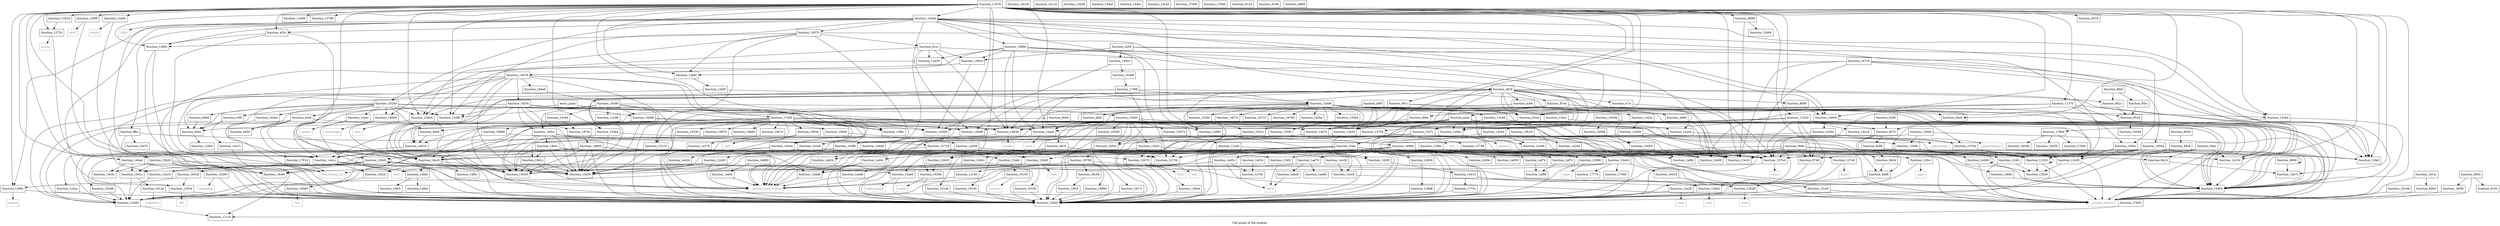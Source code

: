 digraph "Call graph of the module." {
  label="Call graph of the module.";
  node [shape=record];

  Node_function_9b14 [label="{function_9b14}"];
  Node_function_9ab0 [label="{function_9ab0}"];
  Node_function_a9f0 [label="{function_a9f0}"];
  Node_function_129bc [label="{function_129bc}"];
  Node_function_9b6c [label="{function_9b6c}"];
  Node_function_12960 [label="{function_12960}"];
  Node_function_9dac [label="{function_9dac}"];
  Node_function_9e94 [label="{function_9e94}"];
  Node_function_9f1c [label="{function_9f1c}"];
  Node_function_a208 [label="{function_a208}"];
  Node_function_a2dc [label="{function_a2dc}"];
  Node_function_a55c [label="{function_a55c}"];
  Node_function_a6f4 [label="{function_a6f4}"];
  Node_function_12430 [label="{function_12430}"];
  Node_function_ac94 [label="{function_ac94}"];
  Node_function_e3f0 [label="{function_e3f0}"];
  Node_function_124fc [label="{function_124fc}"];
  Node_function_e450 [label="{function_e450}"];
  Node_function_e5a8 [label="{function_e5a8}"];
  Node_function_125e0 [label="{function_125e0}"];
  Node_function_125e4 [label="{function_125e4}"];
  Node_function_e818 [label="{function_e818}"];
  Node_function_129f8 [label="{function_129f8}"];
  Node_function_ff6c [label="{function_ff6c}"];
  Node_function_12670 [label="{function_12670}"];
  Node_function_126e4 [label="{function_126e4}"];
  Node_function_10070 [label="{function_10070}"];
  Node_function_12734 [label="{function_12734}"];
  Node_function_1275c [label="{function_1275c}"];
  Node_function_12a28 [label="{function_12a28}"];
  Node_function_a880 [label="{function_a880}"];
  Node_function_12934 [label="{function_12934}"];
  Node_function_129cc [label="{function_129cc}"];
  Node_function_e6b8 [label="{function_e6b8}"];
  Node_function_12640 [label="{function_12640}"];
  Node_function_10240 [label="{function_10240}"];
  Node_function_12788 [label="{function_12788}"];
  Node_function_127b4 [label="{function_127b4}"];
  Node_function_108b0 [label="{function_108b0}"];
  Node_function_127e0 [label="{function_127e0}"];
  Node_function_10a04 [label="{function_10a04}"];
  Node_function_1280c [label="{function_1280c}"];
  Node_function_11370 [label="{function_11370}"];
  Node_function_12838 [label="{function_12838}"];
  Node_function_11524 [label="{function_11524}"];
  Node_function_12860 [label="{function_12860}"];
  Node_function_11808 [label="{function_11808}"];
  Node_function_1288c [label="{function_1288c}"];
  Node_function_11824 [label="{function_11824}"];
  Node_function_128b8 [label="{function_128b8}"];
  Node_function_11878 [label="{function_11878}"];
  Node_function_128e4 [label="{function_128e4}"];
  Node_function_12320 [label="{function_12320}"];
  Node_function_14410 [label="{function_14410}"];
  Node_function_1447c [label="{function_1447c}"];
  Node_function_12a54 [label="{function_12a54}"];
  Node_function_12a84 [label="{function_12a84}"];
  Node_function_12ab0 [label="{function_12ab0}"];
  Node_function_12b04 [label="{function_12b04}"];
  Node_function_12b30 [label="{function_12b30}"];
  Node_function_12b38 [label="{function_12b38}"];
  Node_function_12b64 [label="{function_12b64}"];
  Node_function_12b7c [label="{function_12b7c}"];
  Node_function_18c28 [label="{function_18c28}"];
  Node_function_18c58 [label="{function_18c58}"];
  Node_function_18c88 [label="{function_18c88}"];
  Node_function_18d1c [label="{function_18d1c}"];
  Node_function_18e5c [label="{function_18e5c}"];
  Node_function_19040 [label="{function_19040}"];
  Node_function_190d8 [label="{function_190d8}"];
  Node_function_19190 [label="{function_19190}"];
  Node_function_19258 [label="{function_19258}"];
  Node_function_192a8 [label="{function_192a8}"];
  Node_function_192d8 [label="{function_192d8}"];
  Node_function_193a4 [label="{function_193a4}"];
  Node_function_195b4 [label="{function_195b4}"];
  Node_function_19718 [label="{function_19718}"];
  Node_function_19978 [label="{function_19978}"];
  Node_function_19a60 [label="{function_19a60}"];
  Node_function_19b18 [label="{function_19b18}"];
  Node_function_19b74 [label="{function_19b74}"];
  Node_function_19b88 [label="{function_19b88}"];
  Node_function_19c64 [label="{function_19c64}"];
  Node_function_19c98 [label="{function_19c98}"];
  Node_function_19fc0 [label="{function_19fc0}"];
  Node_function_1a024 [label="{function_1a024}"];
  Node_function_1a058 [label="{function_1a058}"];
  Node_function_1a188 [label="{function_1a188}"];
  Node_function_1a204 [label="{function_1a204}"];
  Node_function_1a2ac [label="{function_1a2ac}"];
  Node_function_1a378 [label="{function_1a378}"];
  Node_function_1a3c4 [label="{function_1a3c4}"];
  Node_function_1a420 [label="{function_1a420}"];
  Node_function_1a44c [label="{function_1a44c}"];
  Node_function_1a508 [label="{function_1a508}"];
  Node_function_1a648 [label="{function_1a648}"];
  Node_function_1a740 [label="{function_1a740}"];
  Node_function_1a79c [label="{function_1a79c}"];
  Node_function_1a880 [label="{function_1a880}"];
  Node_function_1a934 [label="{function_1a934}"];
  Node_function_1a95c [label="{function_1a95c}"];
  Node_function_1aa48 [label="{function_1aa48}"];
  Node_function_1abe8 [label="{function_1abe8}"];
  Node_function_1ad64 [label="{function_1ad64}"];
  Node_function_1ad70 [label="{function_1ad70}"];
  Node_function_1af74 [label="{function_1af74}"];
  Node_function_1af7c [label="{function_1af7c}"];
  Node_function_1af84 [label="{function_1af84}"];
  Node_function_1af88 [label="{function_1af88}"];
  Node_function_1b008 [label="{function_1b008}"];
  Node_function_1b024 [label="{function_1b024}"];
  Node_function_1b038 [label="{function_1b038}"];
  Node_function_1b09c [label="{function_1b09c}"];
  Node_function_1b0f0 [label="{function_1b0f0}"];
  Node_function_1b124 [label="{function_1b124}"];
  Node_function_1b12c [label="{function_1b12c}"];
  Node_vfork [color="gray50", fontcolor="gray50", label="{vfork}"];
  Node_fork [color="gray50", fontcolor="gray50", label="{fork}"];
  Node_fcntl [color="gray50", fontcolor="gray50", label="{fcntl}"];
  Node_exit [color="gray50", fontcolor="gray50", label="{exit}"];
  Node_access [color="gray50", fontcolor="gray50", label="{access}"];
  Node_chdir [color="gray50", fontcolor="gray50", label="{chdir}"];
  Node_close [color="gray50", fontcolor="gray50", label="{close}"];
  Node_dup2 [color="gray50", fontcolor="gray50", label="{dup2}"];
  Node_getpid [color="gray50", fontcolor="gray50", label="{getpid}"];
  Node_ioctl [color="gray50", fontcolor="gray50", label="{ioctl}"];
  Node_kill [color="gray50", fontcolor="gray50", label="{kill}"];
  Node_open [color="gray50", fontcolor="gray50", label="{open}"];
  Node_pipe [color="gray50", fontcolor="gray50", label="{pipe}"];
  Node_prctl [color="gray50", fontcolor="gray50", label="{prctl}"];
  Node_read [color="gray50", fontcolor="gray50", label="{read}"];
  Node_setsid [color="gray50", fontcolor="gray50", label="{setsid}"];
  Node_sigprocmask [color="gray50", fontcolor="gray50", label="{sigprocmask}"];
  Node_time [color="gray50", fontcolor="gray50", label="{time}"];
  Node_write [color="gray50", fontcolor="gray50", label="{write}"];
  Node_connect [color="gray50", fontcolor="gray50", label="{connect}"];
  Node_getsockname [color="gray50", fontcolor="gray50", label="{getsockname}"];
  Node_getsockopt [color="gray50", fontcolor="gray50", label="{getsockopt}"];
  Node_recv [color="gray50", fontcolor="gray50", label="{recv}"];
  Node_send [color="gray50", fontcolor="gray50", label="{send}"];
  Node_sendto [color="gray50", fontcolor="gray50", label="{sendto}"];
  Node_setsockopt [color="gray50", fontcolor="gray50", label="{setsockopt}"];
  Node_socket [color="gray50", fontcolor="gray50", label="{socket}"];
  Node_sigaction [color="gray50", fontcolor="gray50", label="{sigaction}"];
  Node_execve [color="gray50", fontcolor="gray50", label="{execve}"];
  Node_nanosleep [color="gray50", fontcolor="gray50", label="{nanosleep}"];
  Node_wait4 [color="gray50", fontcolor="gray50", label="{wait4}"];
  Node_brk [color="gray50", fontcolor="gray50", label="{brk}"];
  Node_poll [color="gray50", fontcolor="gray50", label="{poll}"];
  Node_llvm_bswap_i32 [color="gray50", fontcolor="gray50", label="{llvm_bswap_i32}"];
  Node_fabsf [color="gray50", fontcolor="gray50", label="{fabsf}"];
  Node_function_13d28 [label="{function_13d28}"];
  Node_function_13d30 [label="{function_13d30}"];
  Node_function_13d40 [label="{function_13d40}"];
  Node_function_13d50 [label="{function_13d50}"];
  Node_function_13df0 [label="{function_13df0}"];
  Node_function_13e10 [label="{function_13e10}"];
  Node_function_13e70 [label="{function_13e70}"];
  Node_function_13e98 [label="{function_13e98}"];
  Node_function_13fa0 [label="{function_13fa0}"];
  Node_function_13fbc [label="{function_13fbc}"];
  Node_function_14074 [label="{function_14074}"];
  Node_function_14154 [label="{function_14154}"];
  Node_function_1424c [label="{function_1424c}"];
  Node_function_14260 [label="{function_14260}"];
  Node_function_14348 [label="{function_14348}"];
  Node_function_143e4 [label="{function_143e4}"];
  Node_function_143f0 [label="{function_143f0}"];
  Node_function_1a650 [label="{function_1a650}"];
  Node_function_1a654 [label="{function_1a654}"];
  Node_function_1a6ec [label="{function_1a6ec}"];
  Node_function_144a0 [label="{function_144a0}"];
  Node_function_144b4 [label="{function_144b4}"];
  Node_function_144d8 [label="{function_144d8}"];
  Node_function_144ec [label="{function_144ec}"];
  Node_function_1450c [label="{function_1450c}"];
  Node_function_14584 [label="{function_14584}"];
  Node_function_14604 [label="{function_14604}"];
  Node_function_14610 [label="{function_14610}"];
  Node_function_14634 [label="{function_14634}"];
  Node_function_14678 [label="{function_14678}"];
  Node_function_149ec [label="{function_149ec}"];
  Node_function_14a18 [label="{function_14a18}"];
  Node_function_14a44 [label="{function_14a44}"];
  Node_function_14a74 [label="{function_14a74}"];
  Node_function_14aa0 [label="{function_14aa0}"];
  Node_function_14acc [label="{function_14acc}"];
  Node_function_14b00 [label="{function_14b00}"];
  Node_function_14b30 [label="{function_14b30}"];
  Node_function_14b5c [label="{function_14b5c}"];
  Node_function_14b8c [label="{function_14b8c}"];
  Node_function_14ba4 [label="{function_14ba4}"];
  Node_function_14c5c [label="{function_14c5c}"];
  Node_function_14c80 [label="{function_14c80}"];
  Node_function_14ca4 [label="{function_14ca4}"];
  Node_function_14cc8 [label="{function_14cc8}"];
  Node_function_14e1c [label="{function_14e1c}"];
  Node_function_14f0c [label="{function_14f0c}"];
  Node_function_14fa0 [label="{function_14fa0}"];
  Node_function_14fc0 [label="{function_14fc0}"];
  Node_function_14fd4 [label="{function_14fd4}"];
  Node_function_150c8 [label="{function_150c8}"];
  Node_function_15210 [label="{function_15210}"];
  Node_function_153b4 [label="{function_153b4}"];
  Node_function_154f0 [label="{function_154f0}"];
  Node_function_15580 [label="{function_15580}"];
  Node_function_15640 [label="{function_15640}"];
  Node_function_15714 [label="{function_15714}"];
  Node_function_1584c [label="{function_1584c}"];
  Node_function_159f8 [label="{function_159f8}"];
  Node_function_15a8c [label="{function_15a8c}"];
  Node_function_15b20 [label="{function_15b20}"];
  Node_function_15cc4 [label="{function_15cc4}"];
  Node_function_15d30 [label="{function_15d30}"];
  Node_function_15d38 [label="{function_15d38}"];
  Node_function_15d3c [label="{function_15d3c}"];
  Node_function_15d74 [label="{function_15d74}"];
  Node_function_15dd0 [label="{function_15dd0}"];
  Node_function_1601c [label="{function_1601c}"];
  Node_function_16100 [label="{function_16100}"];
  Node_function_16124 [label="{function_16124}"];
  Node_function_16150 [label="{function_16150}"];
  Node_function_1617c [label="{function_1617c}"];
  Node_function_161a8 [label="{function_161a8}"];
  Node_function_161d4 [label="{function_161d4}"];
  Node_function_16200 [label="{function_16200}"];
  Node_function_1622c [label="{function_1622c}"];
  Node_function_16284 [label="{function_16284}"];
  Node_function_162b0 [label="{function_162b0}"];
  Node_function_162bc [label="{function_162bc}"];
  Node_function_1630c [label="{function_1630c}"];
  Node_function_1632c [label="{function_1632c}"];
  Node_function_163e8 [label="{function_163e8}"];
  Node_function_16418 [label="{function_16418}"];
  Node_function_164d4 [label="{function_164d4}"];
  Node_function_1660c [label="{function_1660c}"];
  Node_function_16710 [label="{function_16710}"];
  Node_function_16780 [label="{function_16780}"];
  Node_function_167b4 [label="{function_167b4}"];
  Node_function_16904 [label="{function_16904}"];
  Node_function_170d0 [label="{function_170d0}"];
  Node_function_170f8 [label="{function_170f8}"];
  Node_function_171c0 [label="{function_171c0}"];
  Node_function_17648 [label="{function_17648}"];
  Node_function_17650 [label="{function_17650}"];
  Node_function_17660 [label="{function_17660}"];
  Node_function_1775c [label="{function_1775c}"];
  Node_function_17774 [label="{function_17774}"];
  Node_function_17860 [label="{function_17860}"];
  Node_function_178d4 [label="{function_178d4}"];
  Node_function_17914 [label="{function_17914}"];
  Node_function_17a00 [label="{function_17a00}"];
  Node_function_181d8 [label="{function_181d8}"];
  Node_function_1820c [label="{function_1820c}"];
  Node_function_184e0 [label="{function_184e0}"];
  Node_function_18528 [label="{function_18528}"];
  Node_function_18540 [label="{function_18540}"];
  Node_function_18564 [label="{function_18564}"];
  Node_function_185a0 [label="{function_185a0}"];
  Node_function_185cc [label="{function_185cc}"];
  Node_function_1874c [label="{function_1874c}"];
  Node_function_18758 [label="{function_18758}"];
  Node_function_18894 [label="{function_18894}"];
  Node_function_18960 [label="{function_18960}"];
  Node_function_12bb0 [label="{function_12bb0}"];
  Node_function_12bbc [label="{function_12bbc}"];
  Node_function_12bf0 [label="{function_12bf0}"];
  Node_function_12ca0 [label="{function_12ca0}"];
  Node_function_12d10 [label="{function_12d10}"];
  Node_function_12d20 [label="{function_12d20}"];
  Node_function_12dd8 [label="{function_12dd8}"];
  Node_function_12e08 [label="{function_12e08}"];
  Node_function_12e54 [label="{function_12e54}"];
  Node_function_12ed8 [label="{function_12ed8}"];
  Node_function_134cc [label="{function_134cc}"];
  Node_function_13564 [label="{function_13564}"];
  Node_function_1359c [label="{function_1359c}"];
  Node_function_13738 [label="{function_13738}"];
  Node_function_13784 [label="{function_13784}"];
  Node_function_13c48 [label="{function_13c48}"];
  Node_function_13c7c [label="{function_13c7c}"];
  Node_function_e7cc [label="{function_e7cc}"];
  Node___pseudo_branch [color="gray50", fontcolor="gray50", label="{__pseudo_branch}"];
  Node___pseudo_cond_branch [color="gray50", fontcolor="gray50", label="{__pseudo_cond_branch}"];
  Node_function_8094 [label="{function_8094}"];
  Node_function_80b0 [label="{function_80b0}"];
  Node_function_8124 [label="{function_8124}"];
  Node_function_8130 [label="{function_8130}"];
  Node_function_8188 [label="{function_8188}"];
  Node_entry_point [label="{entry_point}"];
  Node_function_81cc [label="{function_81cc}"];
  Node_function_8318 [label="{function_8318}"];
  Node_function_83ec [label="{function_83ec}"];
  Node_function_8524 [label="{function_8524}"];
  Node_function_85fc [label="{function_85fc}"];
  Node_function_862c [label="{function_862c}"];
  Node_function_865c [label="{function_865c}"];
  Node_function_86bc [label="{function_86bc}"];
  Node_function_87e4 [label="{function_87e4}"];
  Node_function_8890 [label="{function_8890}"];
  Node_function_88c8 [label="{function_88c8}"];
  Node_function_8938 [label="{function_8938}"];
  Node_function_8968 [label="{function_8968}"];
  Node_function_8a98 [label="{function_8a98}"];
  Node_function_8b04 [label="{function_8b04}"];
  Node_function_8c88 [label="{function_8c88}"];
  Node_function_8e70 [label="{function_8e70}"];
  Node_function_9260 [label="{function_9260}"];
  Node_function_92a0 [label="{function_92a0}"];
  Node_function_92e4 [label="{function_92e4}"];
  Node_function_93ac [label="{function_93ac}"];
  Node_function_9634 [label="{function_9634}"];
  Node_function_97b8 [label="{function_97b8}"];
  Node_function_9888 [label="{function_9888}"];
  Node_function_9908 [label="{function_9908}"];
  Node_function_9b14 -> Node_function_12b7c;
  Node_function_9ab0 -> Node_function_14610;
  Node_function_a9f0 -> Node_function_a6f4;
  Node_function_a9f0 -> Node_function_a880;
  Node_function_a9f0 -> Node_function_12a54;
  Node_function_a9f0 -> Node_function_14154;
  Node_function_a9f0 -> Node_function_14a74;
  Node_function_129bc -> Node_function_12960;
  Node_function_9b6c -> Node_function_9b14;
  Node_function_9b6c -> Node_function_12960;
  Node_function_9b6c -> Node_function_127b4;
  Node_function_9b6c -> Node_function_13d50;
  Node_function_9b6c -> Node_function_13e10;
  Node_function_9b6c -> Node_function_13e98;
  Node_function_9b6c -> Node_function_13fa0;
  Node_function_9b6c -> Node_function_14154;
  Node_function_9b6c -> Node_function_97b8;
  Node_function_12960 -> Node_open;
  Node_function_12960 -> Node_function_12bb0;
  Node_function_9dac -> Node_function_9b14;
  Node_function_9dac -> Node_function_12960;
  Node_function_9dac -> Node_function_127b4;
  Node_function_9dac -> Node_function_13d50;
  Node_function_9dac -> Node_function_14154;
  Node_function_9dac -> Node_function_97b8;
  Node_function_9e94 -> Node_function_12430;
  Node_function_9e94 -> Node_function_83ec;
  Node_function_9f1c -> Node_function_12a54;
  Node_function_9f1c -> Node_function_13d50;
  Node_function_9f1c -> Node_function_14a74;
  Node_function_9f1c -> Node_function_92e4;
  Node_function_a208 -> Node_function_13fa0;
  Node_function_a208 -> Node_function_1450c;
  Node_function_a208 -> Node_function_14604;
  Node_function_a208 -> Node_function_14634;
  Node_function_a2dc -> Node_function_9ab0;
  Node_function_a2dc -> Node_function_12670;
  Node_function_a2dc -> Node_function_12a54;
  Node_function_a2dc -> Node_function_144d8;
  Node_function_a2dc -> Node_function_149ec;
  Node_function_a2dc -> Node_function_14a44;
  Node_function_a2dc -> Node_function_12bb0;
  Node_function_a55c -> Node_function_1280c;
  Node_function_a55c -> Node_function_14cc8;
  Node_function_a55c -> Node_function_14e1c;
  Node_function_a6f4 -> Node_function_14aa0;
  Node_function_12430 -> Node_function_125e0;
  Node_function_12430 -> Node___pseudo_branch;
  Node_function_ac94 -> Node_function_124fc;
  Node_function_ac94 -> Node_function_14610;
  Node_function_ac94 -> Node_function_15210;
  Node_function_ac94 -> Node_function_92a0;
  Node_function_e3f0 -> Node_function_1447c;
  Node_function_e3f0 -> Node_function_83ec;
  Node_function_124fc -> Node_function_125e0;
  Node_function_124fc -> Node___pseudo_branch;
  Node_function_e5a8 -> Node_function_e450;
  Node_function_e5a8 -> Node_function_13d40;
  Node_function_e5a8 -> Node_function_144d8;
  Node_function_e5a8 -> Node_function_14cc8;
  Node_function_e5a8 -> Node_function_14e1c;
  Node_function_e818 -> Node_function_ac94;
  Node_function_e818 -> Node_function_12670;
  Node_function_e818 -> Node_function_12a54;
  Node_function_e818 -> Node_function_12b04;
  Node_function_e818 -> Node_function_13d50;
  Node_function_e818 -> Node_function_13e10;
  Node_function_e818 -> Node_function_144d8;
  Node_function_e818 -> Node_function_149ec;
  Node_function_e818 -> Node_function_14a44;
  Node_function_e818 -> Node_function_14aa0;
  Node_function_e818 -> Node_function_14b30;
  Node_function_e818 -> Node_function_14cc8;
  Node_function_e818 -> Node_function_153b4;
  Node_function_e818 -> Node_function_12bb0;
  Node_function_e818 -> Node_function_e7cc;
  Node_function_e818 -> Node_function_83ec;
  Node_function_e818 -> Node_function_862c;
  Node_function_e818 -> Node_function_87e4;
  Node_function_e818 -> Node_function_8890;
  Node_function_e818 -> Node_function_92e4;
  Node_function_129f8 -> Node_prctl;
  Node_function_129f8 -> Node_function_12bb0;
  Node_function_ff6c -> Node_function_13e70;
  Node_function_ff6c -> Node_function_15714;
  Node_function_ff6c -> Node_function_15b20;
  Node_function_12670 -> Node_function_126e4;
  Node_function_12670 -> Node_fcntl;
  Node_function_12670 -> Node_function_12bb0;
  Node_function_126e4 -> Node_function_12bb0;
  Node_function_10070 -> Node_function_124fc;
  Node_function_10070 -> Node_function_1280c;
  Node_function_10070 -> Node_function_12b04;
  Node_function_10070 -> Node_function_15210;
  Node_function_10070 -> Node_function_159f8;
  Node_function_10070 -> Node_function_12bbc;
  Node_function_10070 -> Node_function_81cc;
  Node_function_12734 -> Node_exit;
  Node_function_1275c -> Node_access;
  Node_function_1275c -> Node_function_12bb0;
  Node_function_12a28 -> Node_read;
  Node_function_12a28 -> Node_function_12bb0;
  Node_function_a880 -> Node_function_13e10;
  Node_function_12934 -> Node_kill;
  Node_function_12934 -> Node_function_12bb0;
  Node_function_129cc -> Node_pipe;
  Node_function_129cc -> Node_function_12bb0;
  Node_function_e6b8 -> Node_function_83ec;
  Node_function_12640 -> Node_vfork;
  Node_function_12640 -> Node_fork;
  Node_function_12640 -> Node_function_16100;
  Node_function_10240 -> Node_function_9ab0;
  Node_function_10240 -> Node_function_e3f0;
  Node_function_10240 -> Node_function_e450;
  Node_function_10240 -> Node_function_e5a8;
  Node_function_10240 -> Node_function_e6b8;
  Node_function_10240 -> Node_function_12b04;
  Node_function_10240 -> Node_function_13df0;
  Node_function_10240 -> Node_function_143e4;
  Node_function_10240 -> Node_function_144b4;
  Node_function_10240 -> Node_function_144d8;
  Node_function_10240 -> Node_function_14acc;
  Node_function_10240 -> Node_function_14b00;
  Node_function_10240 -> Node_function_14b30;
  Node_function_10240 -> Node_function_83ec;
  Node_function_12788 -> Node_chdir;
  Node_function_12788 -> Node_function_12bb0;
  Node_function_127b4 -> Node_close;
  Node_function_127b4 -> Node_function_12bb0;
  Node_function_108b0 -> Node_function_12734;
  Node_function_108b0 -> Node_function_127b4;
  Node_function_108b0 -> Node_function_12b04;
  Node_function_108b0 -> Node_function_13d30;
  Node_function_108b0 -> Node_function_13d50;
  Node_function_108b0 -> Node_function_14634;
  Node_function_108b0 -> Node_function_149ec;
  Node_function_108b0 -> Node_function_14aa0;
  Node_function_108b0 -> Node_function_14b30;
  Node_function_127e0 -> Node_dup2;
  Node_function_127e0 -> Node_function_12bb0;
  Node_function_10a04 -> Node_function_a55c;
  Node_function_10a04 -> Node_function_e818;
  Node_function_10a04 -> Node_function_ff6c;
  Node_function_10a04 -> Node_function_10070;
  Node_function_10a04 -> Node_function_12734;
  Node_function_10a04 -> Node_function_12934;
  Node_function_10a04 -> Node_function_10240;
  Node_function_10a04 -> Node_function_108b0;
  Node_function_10a04 -> Node_function_1280c;
  Node_function_10a04 -> Node_function_1288c;
  Node_function_10a04 -> Node_function_13df0;
  Node_function_10a04 -> Node_function_13e98;
  Node_function_10a04 -> Node_function_143e4;
  Node_function_10a04 -> Node_function_14604;
  Node_function_10a04 -> Node_function_1584c;
  Node_function_10a04 -> Node_function_159f8;
  Node_function_10a04 -> Node_function_92e4;
  Node_function_1280c -> Node_fork;
  Node_function_1280c -> Node_function_12bb0;
  Node_function_11370 -> Node_function_a2dc;
  Node_function_11370 -> Node_function_127b4;
  Node_function_11370 -> Node_function_13d50;
  Node_function_11370 -> Node_function_13e98;
  Node_function_11370 -> Node_function_13fa0;
  Node_function_11370 -> Node_function_14b30;
  Node_function_11370 -> Node_function_1584c;
  Node_function_12838 -> Node_function_128b8;
  Node_function_11524 -> Node_function_12960;
  Node_function_11524 -> Node_function_127b4;
  Node_function_11524 -> Node_function_128e4;
  Node_function_11524 -> Node_function_13d50;
  Node_function_11524 -> Node_function_13fa0;
  Node_function_11524 -> Node_function_14154;
  Node_function_11524 -> Node_function_144d8;
  Node_function_11524 -> Node_function_14610;
  Node_function_11524 -> Node_function_149ec;
  Node_function_11524 -> Node_function_14a18;
  Node_function_11524 -> Node_function_14b30;
  Node_function_11524 -> Node_function_97b8;
  Node_function_12860 -> Node_function_12bb0;
  Node_function_1288c -> Node_getpid;
  Node_function_1288c -> Node_function_12bb0;
  Node_function_11824 -> Node_function_1275c;
  Node_function_128b8 -> Node_function_12bb0;
  Node_function_11878 -> Node_function_9f1c;
  Node_function_11878 -> Node_function_a55c;
  Node_function_11878 -> Node_function_129f8;
  Node_function_11878 -> Node_function_1275c;
  Node_function_11878 -> Node_function_12788;
  Node_function_11878 -> Node_function_10a04;
  Node_function_11878 -> Node_function_1280c;
  Node_function_11878 -> Node_function_11370;
  Node_function_11878 -> Node_function_11524;
  Node_function_11878 -> Node_function_12860;
  Node_function_11878 -> Node_function_11808;
  Node_function_11878 -> Node_function_1288c;
  Node_function_11878 -> Node_function_11824;
  Node_function_11878 -> Node_function_12a84;
  Node_function_11878 -> Node_function_12b04;
  Node_function_11878 -> Node_function_12b30;
  Node_function_11878 -> Node_function_12b7c;
  Node_function_11878 -> Node_function_13d50;
  Node_function_11878 -> Node_function_13df0;
  Node_function_11878 -> Node_function_13e10;
  Node_function_11878 -> Node_function_13fa0;
  Node_function_11878 -> Node_function_13fbc;
  Node_function_11878 -> Node_function_14154;
  Node_function_11878 -> Node_function_143e4;
  Node_function_11878 -> Node_function_14604;
  Node_function_11878 -> Node_function_14ba4;
  Node_function_11878 -> Node_function_14cc8;
  Node_function_11878 -> Node_function_14e1c;
  Node_function_11878 -> Node_function_153b4;
  Node_function_11878 -> Node_function_159f8;
  Node_function_11878 -> Node_function_15b20;
  Node_function_11878 -> Node_function_12bbc;
  Node_function_11878 -> Node_function_8318;
  Node_function_11878 -> Node_function_8968;
  Node_function_11878 -> Node_function_92a0;
  Node_function_11878 -> Node_function_92e4;
  Node_function_11878 -> Node_function_93ac;
  Node_function_11878 -> Node_function_9634;
  Node_function_11878 -> Node_function_97b8;
  Node_function_128e4 -> Node_ioctl;
  Node_function_128e4 -> Node_function_12bb0;
  Node_function_12320 -> Node_function_125e0;
  Node_function_12320 -> Node_function_12320;
  Node_function_12320 -> Node___pseudo_branch;
  Node_function_14410 -> Node_function_128e4;
  Node_function_14410 -> Node_function_13d50;
  Node_function_14410 -> Node_function_1775c;
  Node_function_1447c -> Node_llvm_bswap_i32;
  Node_function_12a54 -> Node_function_12bb0;
  Node_function_12a84 -> Node_setsid;
  Node_function_12a84 -> Node_function_12bb0;
  Node_function_12ab0 -> Node_sigprocmask;
  Node_function_12ab0 -> Node_function_12bb0;
  Node_function_12b04 -> Node_time;
  Node_function_12b04 -> Node_function_12bb0;
  Node_function_12b30 -> Node_function_16284;
  Node_function_12b38 -> Node_write;
  Node_function_12b38 -> Node_function_12bb0;
  Node_function_18c58 -> Node_function_19fc0;
  Node_function_18c88 -> Node_function_19040;
  Node_function_18c88 -> Node_function_15d30;
  Node_function_18c88 -> Node_function_15d38;
  Node_function_18c88 -> Node___pseudo_branch;
  Node_function_18d1c -> Node_function_15d30;
  Node_function_18d1c -> Node_function_15d38;
  Node_function_18d1c -> Node___pseudo_cond_branch;
  Node_function_18e5c -> Node_function_18d1c;
  Node_function_18e5c -> Node_function_15d30;
  Node_function_18e5c -> Node_function_15d38;
  Node_function_18e5c -> Node_function_12dd8;
  Node_function_18e5c -> Node___pseudo_branch;
  Node_function_19040 -> Node_function_1a058;
  Node_function_192a8 -> Node_function_13e10;
  Node_function_192a8 -> Node_function_14cc8;
  Node_function_192a8 -> Node___pseudo_cond_branch;
  Node_function_192d8 -> Node_function_13d40;
  Node_function_193a4 -> Node_function_192d8;
  Node_function_193a4 -> Node_function_1a024;
  Node_function_193a4 -> Node_function_13d40;
  Node_function_193a4 -> Node_function_13d50;
  Node_function_193a4 -> Node_function_13e98;
  Node_function_193a4 -> Node_function_12bb0;
  Node_function_195b4 -> Node_function_12430;
  Node_function_195b4 -> Node_function_12320;
  Node_function_195b4 -> Node_function_13d40;
  Node_function_195b4 -> Node_function_13d50;
  Node_function_195b4 -> Node_function_13e10;
  Node_function_195b4 -> Node_function_13fa0;
  Node_function_195b4 -> Node_function_12bb0;
  Node_function_19718 -> Node_function_195b4;
  Node_function_19718 -> Node_function_13d50;
  Node_function_19718 -> Node_function_13e10;
  Node_function_19718 -> Node_function_13fa0;
  Node_function_19718 -> Node_function_12bb0;
  Node_function_19718 -> Node_function_12bbc;
  Node_function_19b18 -> Node_function_1a204;
  Node_function_19b74 -> Node_function_1a378;
  Node_function_19b88 -> Node_function_192a8;
  Node_function_19b88 -> Node_function_1a2ac;
  Node_function_19c64 -> Node_function_1874c;
  Node_function_19c98 -> Node_function_18c88;
  Node_function_19c98 -> Node_function_193a4;
  Node_function_19c98 -> Node_function_19c64;
  Node_function_19c98 -> Node_function_1a188;
  Node_function_19c98 -> Node_function_13df0;
  Node_function_19c98 -> Node_function_13e98;
  Node_function_19c98 -> Node_function_185cc;
  Node_function_19c98 -> Node_function_12bb0;
  Node_function_19fc0 -> Node_function_12bb0;
  Node_function_1a058 -> Node_function_1a3c4;
  Node_function_1a058 -> Node_function_1a420;
  Node_function_1a058 -> Node_function_1a44c;
  Node_function_1a058 -> Node___pseudo_cond_branch;
  Node_function_1a204 -> Node_function_13d40;
  Node_function_1a204 -> Node_function_13e10;
  Node_function_1a204 -> Node_function_13e98;
  Node_function_1a2ac -> Node_function_13d40;
  Node_function_1a3c4 -> Node_function_12a28;
  Node_function_1a420 -> Node_function_1a3c4;
  Node_function_1a44c -> Node_function_12bb0;
  Node_function_1a44c -> Node_function_12dd8;
  Node_function_1a508 -> Node_function_125e0;
  Node_function_1a508 -> Node_function_1a508;
  Node_function_1a508 -> Node___pseudo_branch;
  Node_function_1a648 -> Node_function_1a654;
  Node_function_1a740 -> Node___pseudo_cond_branch;
  Node_function_1a880 -> Node_function_1a6ec;
  Node_function_1a934 -> Node_function_1a79c;
  Node_function_1a95c -> Node_function_1a740;
  Node_function_1a95c -> Node_function_1a79c;
  Node_function_1a95c -> Node_fabsf;
  Node_function_1a95c -> Node___pseudo_cond_branch;
  Node_function_1aa48 -> Node___pseudo_cond_branch;
  Node_function_1abe8 -> Node_fabsf;
  Node_function_1ad70 -> Node_function_1abe8;
  Node_function_1ad70 -> Node_function_1ad64;
  Node_function_1ad70 -> Node___pseudo_cond_branch;
  Node_function_1af74 -> Node_function_1af88;
  Node_function_1af7c -> Node_function_1af88;
  Node_function_1b008 -> Node_function_1b024;
  Node_function_1b024 -> Node_function_1af84;
  Node_function_1b038 -> Node_function_1b008;
  Node_function_1b038 -> Node_function_1b024;
  Node_function_1b038 -> Node___pseudo_branch;
  Node_function_1b0f0 -> Node___pseudo_branch;
  Node_function_1b12c -> Node___pseudo_branch;
  Node_function_1b12c -> Node_function_80b0;
  Node_function_13d30 -> Node_function_171c0;
  Node_function_13d40 -> Node_function_171c0;
  Node_function_13d50 -> Node___pseudo_branch;
  Node_function_1424c -> Node_function_14260;
  Node_function_14260 -> Node_function_13d40;
  Node_function_14260 -> Node_function_13e10;
  Node_function_14260 -> Node_function_167b4;
  Node_function_14260 -> Node_function_12bb0;
  Node_function_143e4 -> Node_function_17860;
  Node_function_143e4 -> Node___pseudo_branch;
  Node_function_143f0 -> Node_function_14410;
  Node_function_1a654 -> Node___pseudo_cond_branch;
  Node_function_1a6ec -> Node___pseudo_cond_branch;
  Node_function_144b4 -> Node_llvm_bswap_i32;
  Node_function_1450c -> Node_function_162b0;
  Node_function_1450c -> Node_function_163e8;
  Node_function_14584 -> Node_llvm_bswap_i32;
  Node_function_14584 -> Node_function_167b4;
  Node_function_14604 -> Node_function_14584;
  Node_function_14604 -> Node___pseudo_branch;
  Node_function_14610 -> Node_function_17914;
  Node_function_14634 -> Node_function_14678;
  Node_function_14634 -> Node_function_162b0;
  Node_function_14678 -> Node_function_13d40;
  Node_function_14678 -> Node_function_13fbc;
  Node_function_14678 -> Node_function_14e1c;
  Node_function_14678 -> Node_function_15d30;
  Node_function_14678 -> Node_function_15d38;
  Node_function_14678 -> Node_function_17914;
  Node_function_14678 -> Node_function_17a00;
  Node_function_14678 -> Node_function_1820c;
  Node_function_14678 -> Node_function_184e0;
  Node_function_14678 -> Node_function_12bb0;
  Node_function_149ec -> Node_connect;
  Node_function_149ec -> Node_function_12bb0;
  Node_function_14a18 -> Node_getsockname;
  Node_function_14a18 -> Node_function_12bb0;
  Node_function_14a44 -> Node_getsockopt;
  Node_function_14a44 -> Node_function_12bb0;
  Node_function_14a74 -> Node_recv;
  Node_function_14a74 -> Node_function_12bb0;
  Node_function_14aa0 -> Node_send;
  Node_function_14aa0 -> Node_function_12bb0;
  Node_function_14acc -> Node_sendto;
  Node_function_14acc -> Node_function_12bb0;
  Node_function_14b00 -> Node_setsockopt;
  Node_function_14b00 -> Node_function_12bb0;
  Node_function_14b30 -> Node_socket;
  Node_function_14b30 -> Node_function_12bb0;
  Node_function_14b5c -> Node_function_14c80;
  Node_function_14b5c -> Node_function_12bb0;
  Node_function_14b8c -> Node_function_13d50;
  Node_function_14ba4 -> Node_function_14c5c;
  Node_function_14ba4 -> Node_function_14c80;
  Node_function_14ba4 -> Node_function_1601c;
  Node_function_14ba4 -> Node_function_12bb0;
  Node_function_14cc8 -> Node_function_14f0c;
  Node_function_14cc8 -> Node_function_14fd4;
  Node_function_14cc8 -> Node_function_15d30;
  Node_function_14cc8 -> Node_function_1622c;
  Node_function_14cc8 -> Node_function_12bb0;
  Node_function_14cc8 -> Node___pseudo_cond_branch;
  Node_function_14e1c -> Node_function_14fd4;
  Node_function_14e1c -> Node_function_15d30;
  Node_function_14e1c -> Node_function_1622c;
  Node_function_14fd4 -> Node_function_14fa0;
  Node_function_14fd4 -> Node_function_14fc0;
  Node_function_150c8 -> Node_function_13d50;
  Node_function_150c8 -> Node_function_14c80;
  Node_function_150c8 -> Node_function_150c8;
  Node_function_150c8 -> Node_function_15d30;
  Node_function_150c8 -> Node_function_1601c;
  Node_function_150c8 -> Node_function_18528;
  Node_function_150c8 -> Node___pseudo_cond_branch;
  Node_function_15210 -> Node_function_154f0;
  Node_function_15210 -> Node_function_15d30;
  Node_function_15210 -> Node_function_15d38;
  Node_function_153b4 -> Node_function_15580;
  Node_function_153b4 -> Node_function_15d30;
  Node_function_153b4 -> Node_function_15d38;
  Node_function_154f0 -> Node_fabsf;
  Node_function_15580 -> Node_function_124fc;
  Node_function_15580 -> Node_function_1a508;
  Node_function_15580 -> Node_function_154f0;
  Node_function_15640 -> Node_function_15580;
  Node_function_15640 -> Node_function_12bb0;
  Node_function_15640 -> Node___pseudo_branch;
  Node_function_15714 -> Node_function_12734;
  Node_function_15714 -> Node_function_12640;
  Node_function_15714 -> Node_function_14ba4;
  Node_function_15714 -> Node_function_15a8c;
  Node_function_15714 -> Node_function_16284;
  Node_function_1584c -> Node_function_12430;
  Node_function_1584c -> Node_function_12320;
  Node_function_1584c -> Node_function_12bb0;
  Node_function_159f8 -> Node_function_12734;
  Node_function_159f8 -> Node_function_15cc4;
  Node_function_159f8 -> Node_function_15d30;
  Node_function_159f8 -> Node_function_15d38;
  Node_function_159f8 -> Node_function_12d20;
  Node_function_159f8 -> Node___pseudo_branch;
  Node_function_15a8c -> Node_function_16150;
  Node_function_15b20 -> Node_function_12ab0;
  Node_function_15b20 -> Node_function_14c5c;
  Node_function_15b20 -> Node_function_14c80;
  Node_function_15b20 -> Node_function_1601c;
  Node_function_15b20 -> Node_function_16200;
  Node_function_15b20 -> Node_function_12bb0;
  Node_function_15cc4 -> Node___pseudo_branch;
  Node_function_15d3c -> Node_function_12960;
  Node_function_15d3c -> Node_function_12670;
  Node_function_15d3c -> Node_function_150c8;
  Node_function_15d74 -> Node_function_12ca0;
  Node_function_15dd0 -> Node_function_12860;
  Node_function_15dd0 -> Node_function_13d50;
  Node_function_15dd0 -> Node_function_159f8;
  Node_function_15dd0 -> Node_function_15d3c;
  Node_function_15dd0 -> Node_function_15d74;
  Node_function_15dd0 -> Node_function_1617c;
  Node_function_15dd0 -> Node_function_161a8;
  Node_function_15dd0 -> Node_function_161d4;
  Node_function_15dd0 -> Node_function_162b0;
  Node_function_15dd0 -> Node_function_18540;
  Node_function_15dd0 -> Node_function_12bb0;
  Node_function_15dd0 -> Node___pseudo_branch;
  Node_function_15dd0 -> Node___pseudo_cond_branch;
  Node_function_1601c -> Node_function_13d40;
  Node_function_1601c -> Node_function_16124;
  Node_function_16100 -> Node_function_12bb0;
  Node_function_16124 -> Node_sigaction;
  Node_function_16124 -> Node_function_12bb0;
  Node_function_16150 -> Node_execve;
  Node_function_16150 -> Node_function_12bb0;
  Node_function_1617c -> Node_function_12bb0;
  Node_function_161a8 -> Node_function_12bb0;
  Node_function_161d4 -> Node_function_12bb0;
  Node_function_16200 -> Node_nanosleep;
  Node_function_16200 -> Node_function_12bb0;
  Node_function_1622c -> Node_function_18564;
  Node_function_16284 -> Node_wait4;
  Node_function_16284 -> Node_function_12bb0;
  Node_function_162bc -> Node_function_1632c;
  Node_function_1630c -> Node_function_1632c;
  Node_function_1632c -> Node_function_12bb0;
  Node_function_163e8 -> Node_function_170f8;
  Node_function_16418 -> Node_function_12b38;
  Node_function_164d4 -> Node_function_13d40;
  Node_function_164d4 -> Node_function_16418;
  Node_function_164d4 -> Node_function_17660;
  Node_function_164d4 -> Node_function_17774;
  Node_function_164d4 -> Node_function_12dd8;
  Node_function_1660c -> Node_function_18758;
  Node_function_1660c -> Node_function_12bb0;
  Node_function_167b4 -> Node_function_12430;
  Node_function_167b4 -> Node_function_12320;
  Node_function_16904 -> Node_function_12430;
  Node_function_16904 -> Node_function_124fc;
  Node_function_16904 -> Node_function_12320;
  Node_function_16904 -> Node_function_1a508;
  Node_function_16904 -> Node_function_1a95c;
  Node_function_16904 -> Node_function_1aa48;
  Node_function_16904 -> Node_function_1ad70;
  Node_function_16904 -> Node_function_1af74;
  Node_function_16904 -> Node_function_1af7c;
  Node_function_16904 -> Node_function_1af84;
  Node_function_16904 -> Node_function_1b09c;
  Node_function_16904 -> Node_function_13d50;
  Node_function_16904 -> Node_function_1a650;
  Node_function_16904 -> Node_function_1a654;
  Node_function_16904 -> Node___pseudo_branch;
  Node_function_170f8 -> Node_function_15d30;
  Node_function_170f8 -> Node_function_15d38;
  Node_function_170f8 -> Node_function_1660c;
  Node_function_170f8 -> Node_function_12ed8;
  Node_function_170f8 -> Node___pseudo_branch;
  Node_function_17650 -> Node_function_171c0;
  Node_function_1775c -> Node_function_13d40;
  Node_function_17860 -> Node_function_190d8;
  Node_function_17860 -> Node_function_19258;
  Node_function_17860 -> Node_function_178d4;
  Node_function_17914 -> Node_llvm_bswap_i32;
  Node_function_17a00 -> Node_function_124fc;
  Node_function_17a00 -> Node_function_127b4;
  Node_function_17a00 -> Node_function_19190;
  Node_function_17a00 -> Node_function_193a4;
  Node_function_17a00 -> Node_function_19978;
  Node_function_17a00 -> Node_function_19a60;
  Node_function_17a00 -> Node_function_19b18;
  Node_function_17a00 -> Node_function_19b74;
  Node_function_17a00 -> Node_function_19b88;
  Node_function_17a00 -> Node_function_13d40;
  Node_function_17a00 -> Node_function_13d50;
  Node_function_17a00 -> Node_function_13e10;
  Node_function_17a00 -> Node_function_13fbc;
  Node_function_17a00 -> Node_function_14610;
  Node_function_17a00 -> Node_function_149ec;
  Node_function_17a00 -> Node_function_14a74;
  Node_function_17a00 -> Node_function_14aa0;
  Node_function_17a00 -> Node_function_14b30;
  Node_function_17a00 -> Node_function_14cc8;
  Node_function_17a00 -> Node_function_14e1c;
  Node_function_17a00 -> Node_function_15d30;
  Node_function_17a00 -> Node_function_15d38;
  Node_function_17a00 -> Node_function_162b0;
  Node_function_17a00 -> Node_function_185a0;
  Node_function_17a00 -> Node_function_12bb0;
  Node_function_17a00 -> Node___pseudo_cond_branch;
  Node_function_181d8 -> Node___pseudo_branch;
  Node_function_1820c -> Node_function_18c88;
  Node_function_1820c -> Node_function_192a8;
  Node_function_1820c -> Node_function_13df0;
  Node_function_1820c -> Node_function_14e1c;
  Node_function_1820c -> Node_function_15d30;
  Node_function_1820c -> Node_function_15d38;
  Node_function_1820c -> Node_function_162b0;
  Node_function_1820c -> Node_function_185cc;
  Node_function_1820c -> Node_function_1874c;
  Node_function_184e0 -> Node_function_19c98;
  Node_function_18528 -> Node_function_12934;
  Node_function_18528 -> Node_function_1288c;
  Node_function_18564 -> Node_brk;
  Node_function_18564 -> Node_function_12bb0;
  Node_function_185a0 -> Node_poll;
  Node_function_185a0 -> Node_function_12bb0;
  Node_function_185cc -> Node_function_127b4;
  Node_function_185cc -> Node_function_18d1c;
  Node_function_185cc -> Node_function_18e5c;
  Node_function_185cc -> Node_function_15d30;
  Node_function_185cc -> Node_function_15d38;
  Node_function_185cc -> Node___pseudo_cond_branch;
  Node_function_1874c -> Node_function_18960;
  Node_function_18758 -> Node_function_18c58;
  Node_function_18758 -> Node_function_15d30;
  Node_function_18758 -> Node_function_15d38;
  Node_function_18758 -> Node_function_18894;
  Node_function_18758 -> Node_function_12bb0;
  Node_function_18758 -> Node_function_12dd8;
  Node_function_18758 -> Node___pseudo_branch;
  Node_function_18894 -> Node_function_12bb0;
  Node_function_18960 -> Node_function_12960;
  Node_function_18960 -> Node_function_12670;
  Node_function_18960 -> Node_function_143f0;
  Node_function_18960 -> Node_function_14cc8;
  Node_function_18960 -> Node_function_14e1c;
  Node_function_18960 -> Node_function_15d30;
  Node_function_18960 -> Node_function_15d38;
  Node_function_18960 -> Node_function_12bb0;
  Node_function_18960 -> Node_function_12d10;
  Node_function_12bbc -> Node_function_12bf0;
  Node_function_12bf0 -> Node_function_12d10;
  Node_function_12bf0 -> Node_function_12ed8;
  Node_function_12ca0 -> Node_function_143f0;
  Node_function_12ca0 -> Node_function_12bb0;
  Node_function_12d10 -> Node_function_13d40;
  Node_function_12d20 -> Node_function_15d30;
  Node_function_12d20 -> Node_function_12d10;
  Node_function_12d20 -> Node___pseudo_cond_branch;
  Node_function_12dd8 -> Node___pseudo_cond_branch;
  Node_function_12e08 -> Node_function_164d4;
  Node_function_12e54 -> Node_function_13e10;
  Node_function_12e54 -> Node_function_12e08;
  Node_function_12e54 -> Node___pseudo_cond_branch;
  Node_function_12ed8 -> Node_function_13e10;
  Node_function_12ed8 -> Node_function_14074;
  Node_function_12ed8 -> Node_function_1424c;
  Node_function_12ed8 -> Node_function_162bc;
  Node_function_12ed8 -> Node_function_1630c;
  Node_function_12ed8 -> Node_function_164d4;
  Node_function_12ed8 -> Node_function_16710;
  Node_function_12ed8 -> Node_function_16780;
  Node_function_12ed8 -> Node_function_167b4;
  Node_function_12ed8 -> Node_function_16904;
  Node_function_12ed8 -> Node_function_12bb0;
  Node_function_12ed8 -> Node_function_12e08;
  Node_function_12ed8 -> Node_function_134cc;
  Node_function_12ed8 -> Node_function_13564;
  Node_function_12ed8 -> Node_function_1359c;
  Node_function_12ed8 -> Node_function_13784;
  Node_function_12ed8 -> Node_function_13c48;
  Node_function_12ed8 -> Node___pseudo_cond_branch;
  Node_function_134cc -> Node_function_13d50;
  Node_function_134cc -> Node_function_13784;
  Node_function_13564 -> Node_function_1359c;
  Node_function_13784 -> Node_function_13d40;
  Node_function_13784 -> Node_function_13738;
  Node_function_13c48 -> Node_function_13e10;
  Node_function_13c48 -> Node_function_13c7c;
  Node_function_13c7c -> Node_function_12320;
  Node_function_13c7c -> Node_function_164d4;
  Node_function_13c7c -> Node_function_1660c;
  Node_function_13c7c -> Node_function_12bb0;
  Node_function_e7cc -> Node_function_127b4;
  Node_function_8094 -> Node_function_1b0f0;
  Node_function_8094 -> Node___pseudo_branch;
  Node_function_8094 -> Node_function_8130;
  Node_function_80b0 -> Node___pseudo_branch;
  Node_entry_point -> Node_function_150c8;
  Node_entry_point -> Node_function_15dd0;
  Node_function_81cc -> Node_function_13d30;
  Node_function_81cc -> Node_function_144d8;
  Node_function_81cc -> Node_function_14634;
  Node_function_81cc -> Node_function_149ec;
  Node_function_81cc -> Node_function_14b00;
  Node_function_81cc -> Node_function_14b30;
  Node_function_83ec -> Node_function_125e4;
  Node_function_8524 -> Node_function_14348;
  Node_function_85fc -> Node_function_8524;
  Node_function_862c -> Node_function_8524;
  Node_function_865c -> Node_function_85fc;
  Node_function_865c -> Node_function_862c;
  Node_function_86bc -> Node_function_12a54;
  Node_function_86bc -> Node_function_14a74;
  Node_function_87e4 -> Node_function_a6f4;
  Node_function_87e4 -> Node_function_13d50;
  Node_function_87e4 -> Node_function_8524;
  Node_function_87e4 -> Node_function_86bc;
  Node_function_8890 -> Node_function_14604;
  Node_function_88c8 -> Node_function_127b4;
  Node_function_88c8 -> Node_function_13d50;
  Node_function_8938 -> Node_function_88c8;
  Node_function_8968 -> Node_function_12b64;
  Node_function_8968 -> Node_function_13e10;
  Node_function_8a98 -> Node_function_12b38;
  Node_function_8b04 -> Node_function_8a98;
  Node_function_8c88 -> Node_function_12430;
  Node_function_8c88 -> Node_function_12320;
  Node_function_8c88 -> Node_function_8a98;
  Node_function_8c88 -> Node_function_8b04;
  Node_function_8e70 -> Node_function_8a98;
  Node_function_8e70 -> Node_function_8b04;
  Node_function_8e70 -> Node_function_8c88;
  Node_function_9260 -> Node_function_8e70;
  Node_function_92a0 -> Node_function_8e70;
  Node_function_92e4 -> Node_function_13d50;
  Node_function_92e4 -> Node_function_13e10;
  Node_function_92e4 -> Node_function_14aa0;
  Node_function_92e4 -> Node_function_14cc8;
  Node_function_92e4 -> Node_function_14e1c;
  Node_function_92e4 -> Node_function_8e70;
  Node_function_93ac -> Node_function_12734;
  Node_function_93ac -> Node_function_129cc;
  Node_function_93ac -> Node_function_12640;
  Node_function_93ac -> Node_function_127b4;
  Node_function_93ac -> Node_function_127e0;
  Node_function_93ac -> Node_function_12838;
  Node_function_93ac -> Node_function_13d50;
  Node_function_93ac -> Node_function_14cc8;
  Node_function_93ac -> Node_function_15a8c;
  Node_function_9634 -> Node_function_127b4;
  Node_function_9634 -> Node_function_12ab0;
  Node_function_9634 -> Node_function_12b30;
  Node_function_9634 -> Node_function_14b5c;
  Node_function_9634 -> Node_function_14b8c;
  Node_function_9634 -> Node_function_12bb0;
  Node_function_97b8 -> Node_function_12a28;
  Node_function_9908 -> Node_function_12b7c;
  Node_function_9908 -> Node_function_9908;
}
